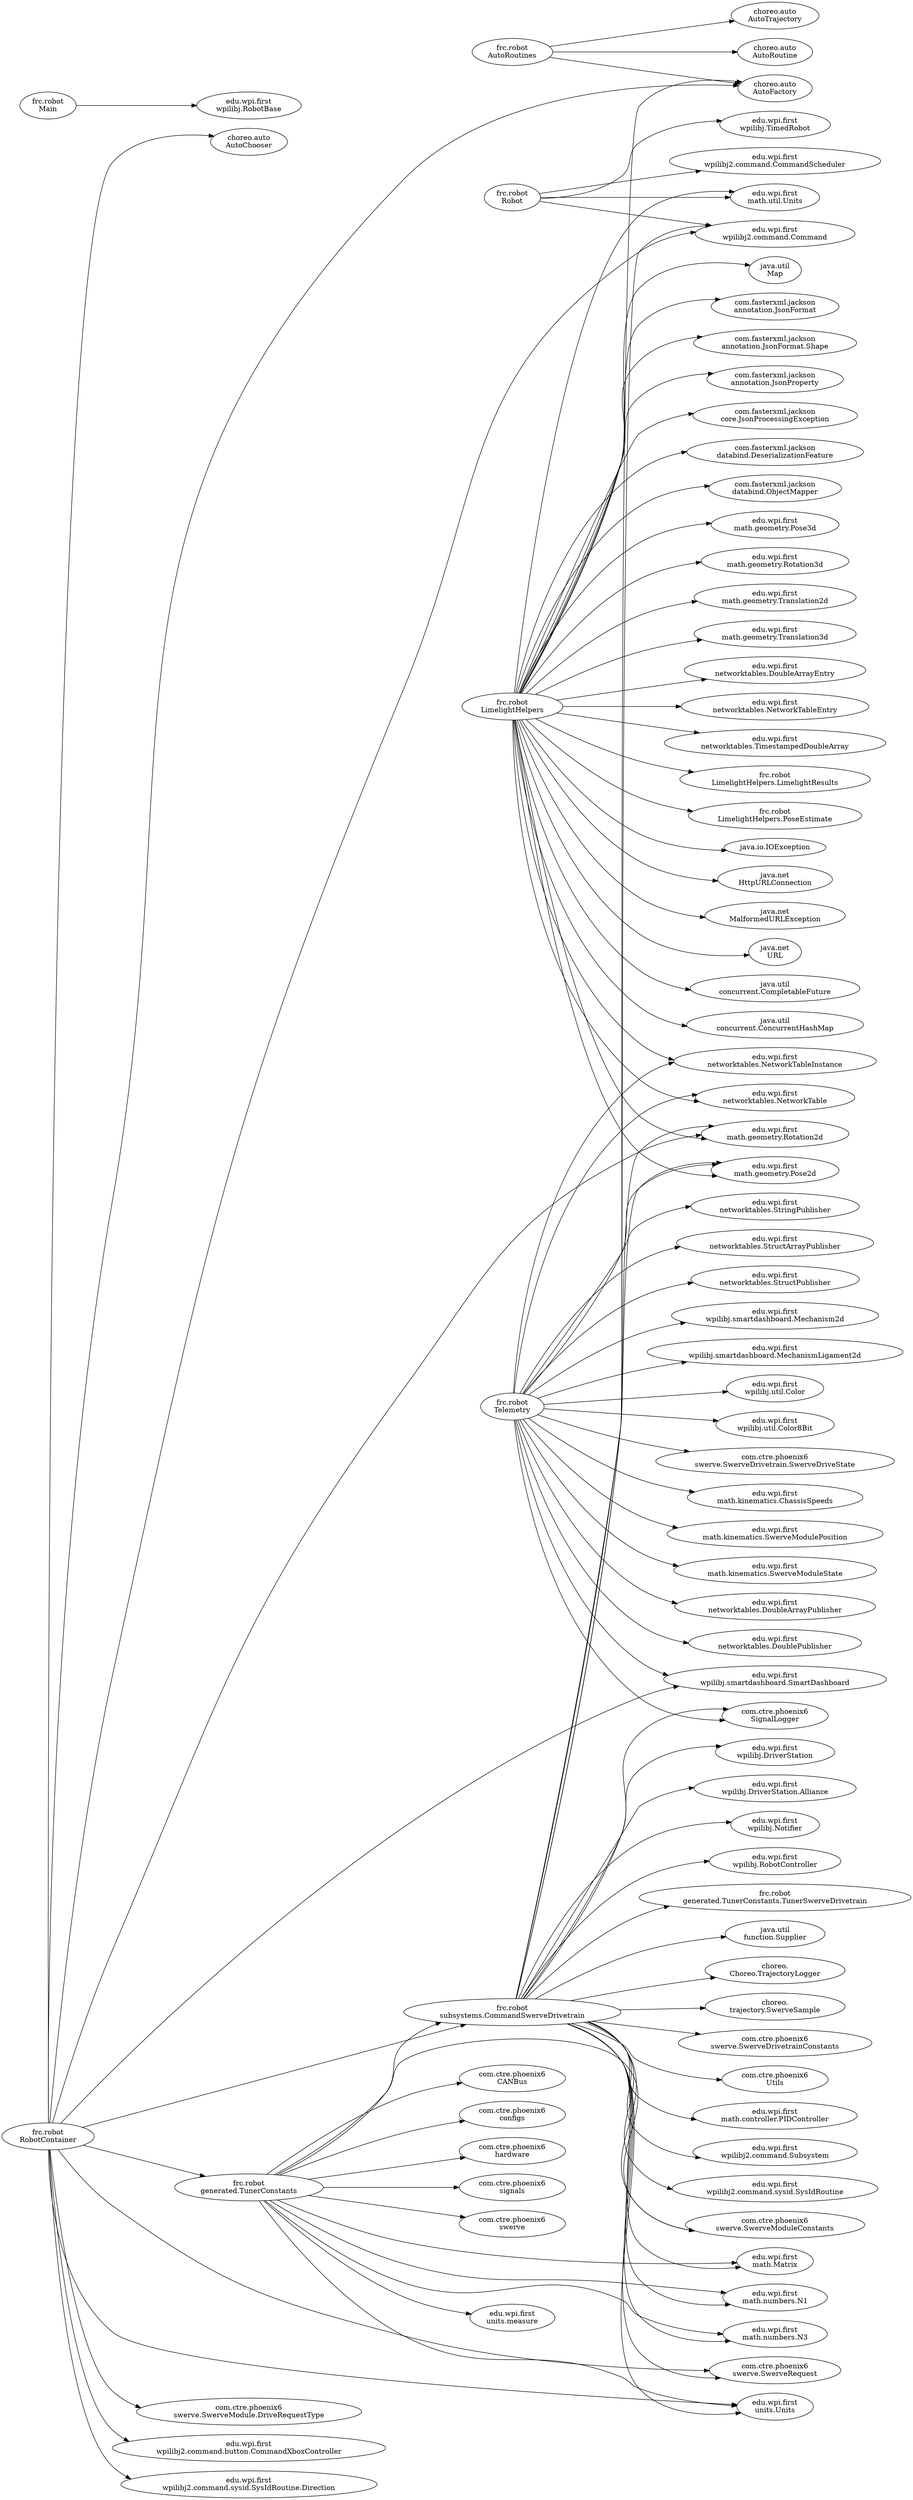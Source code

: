 digraph SwerveWithChoreo {
    rankdir="LR";
    constraint=false;
    choreo_auto_AutoChooser[label="choreo.auto\nAutoChooser"]
    choreo_auto_AutoFactory[label="choreo.auto\nAutoFactory"]
    choreo_auto_AutoRoutine[label="choreo.auto\nAutoRoutine"]
    choreo_auto_AutoTrajectory[label="choreo.auto\nAutoTrajectory"]
    choreo_Choreo_TrajectoryLogger[label="choreo.\nChoreo.TrajectoryLogger"]
    choreo_trajectory_SwerveSample[label="choreo.\ntrajectory.SwerveSample"]
    com_ctre_phoenix6_CANBus[label="com.ctre.phoenix6\nCANBus"]
    com_ctre_phoenix6_configs[label="com.ctre.phoenix6\nconfigs"]
    com_ctre_phoenix6_hardware[label="com.ctre.phoenix6\nhardware"]
    com_ctre_phoenix6_SignalLogger[label="com.ctre.phoenix6\nSignalLogger"]
    com_ctre_phoenix6_signals[label="com.ctre.phoenix6\nsignals"]
    com_ctre_phoenix6_swerve[label="com.ctre.phoenix6\nswerve"]
    com_ctre_phoenix6_swerve_SwerveDrivetrainConstants[label="com.ctre.phoenix6\nswerve.SwerveDrivetrainConstants"]
    com_ctre_phoenix6_swerve_SwerveDrivetrain_SwerveDriveState[label="com.ctre.phoenix6\nswerve.SwerveDrivetrain.SwerveDriveState"]
    com_ctre_phoenix6_swerve_SwerveModuleConstants[label="com.ctre.phoenix6\nswerve.SwerveModuleConstants"]
    com_ctre_phoenix6_swerve_SwerveModule_DriveRequestType[label="com.ctre.phoenix6\nswerve.SwerveModule.DriveRequestType"]
    com_ctre_phoenix6_swerve_SwerveRequest[label="com.ctre.phoenix6\nswerve.SwerveRequest"]
    com_ctre_phoenix6_Utils[label="com.ctre.phoenix6\nUtils"]
    com_fasterxml_jackson_annotation_JsonFormat[label="com.fasterxml.jackson\nannotation.JsonFormat"]
    com_fasterxml_jackson_annotation_JsonFormat_Shape[label="com.fasterxml.jackson\nannotation.JsonFormat.Shape"]
    com_fasterxml_jackson_annotation_JsonProperty[label="com.fasterxml.jackson\nannotation.JsonProperty"]
    com_fasterxml_jackson_core_JsonProcessingException[label="com.fasterxml.jackson\ncore.JsonProcessingException"]
    com_fasterxml_jackson_databind_DeserializationFeature[label="com.fasterxml.jackson\ndatabind.DeserializationFeature"]
    com_fasterxml_jackson_databind_ObjectMapper[label="com.fasterxml.jackson\ndatabind.ObjectMapper"]
    edu_wpi_first_math_controller_PIDController[label="edu.wpi.first\nmath.controller.PIDController"]
    edu_wpi_first_math_geometry_Pose2d[label="edu.wpi.first\nmath.geometry.Pose2d"]
    edu_wpi_first_math_geometry_Pose3d[label="edu.wpi.first\nmath.geometry.Pose3d"]
    edu_wpi_first_math_geometry_Rotation2d[label="edu.wpi.first\nmath.geometry.Rotation2d"]
    edu_wpi_first_math_geometry_Rotation3d[label="edu.wpi.first\nmath.geometry.Rotation3d"]
    edu_wpi_first_math_geometry_Translation2d[label="edu.wpi.first\nmath.geometry.Translation2d"]
    edu_wpi_first_math_geometry_Translation3d[label="edu.wpi.first\nmath.geometry.Translation3d"]
    edu_wpi_first_math_kinematics_ChassisSpeeds[label="edu.wpi.first\nmath.kinematics.ChassisSpeeds"]
    edu_wpi_first_math_kinematics_SwerveModulePosition[label="edu.wpi.first\nmath.kinematics.SwerveModulePosition"]
    edu_wpi_first_math_kinematics_SwerveModuleState[label="edu.wpi.first\nmath.kinematics.SwerveModuleState"]
    edu_wpi_first_math_Matrix[label="edu.wpi.first\nmath.Matrix"]
    edu_wpi_first_math_numbers_N1[label="edu.wpi.first\nmath.numbers.N1"]
    edu_wpi_first_math_numbers_N3[label="edu.wpi.first\nmath.numbers.N3"]
    edu_wpi_first_math_util_Units[label="edu.wpi.first\nmath.util.Units"]
    edu_wpi_first_networktables_DoubleArrayEntry[label="edu.wpi.first\nnetworktables.DoubleArrayEntry"]
    edu_wpi_first_networktables_DoubleArrayPublisher[label="edu.wpi.first\nnetworktables.DoubleArrayPublisher"]
    edu_wpi_first_networktables_DoublePublisher[label="edu.wpi.first\nnetworktables.DoublePublisher"]
    edu_wpi_first_networktables_NetworkTable[label="edu.wpi.first\nnetworktables.NetworkTable"]
    edu_wpi_first_networktables_NetworkTableEntry[label="edu.wpi.first\nnetworktables.NetworkTableEntry"]
    edu_wpi_first_networktables_NetworkTableInstance[label="edu.wpi.first\nnetworktables.NetworkTableInstance"]
    edu_wpi_first_networktables_StringPublisher[label="edu.wpi.first\nnetworktables.StringPublisher"]
    edu_wpi_first_networktables_StructArrayPublisher[label="edu.wpi.first\nnetworktables.StructArrayPublisher"]
    edu_wpi_first_networktables_StructPublisher[label="edu.wpi.first\nnetworktables.StructPublisher"]
    edu_wpi_first_networktables_TimestampedDoubleArray[label="edu.wpi.first\nnetworktables.TimestampedDoubleArray"]
    edu_wpi_first_units_measure[label="edu.wpi.first\nunits.measure"]
    edu_wpi_first_units_Units[label="edu.wpi.first\nunits.Units"]
    edu_wpi_first_wpilibj2_command_button_CommandXboxController[label="edu.wpi.first\nwpilibj2.command.button.CommandXboxController"]
    edu_wpi_first_wpilibj2_command_Command[label="edu.wpi.first\nwpilibj2.command.Command"]
    edu_wpi_first_wpilibj2_command_CommandScheduler[label="edu.wpi.first\nwpilibj2.command.CommandScheduler"]
    edu_wpi_first_wpilibj2_command_Subsystem[label="edu.wpi.first\nwpilibj2.command.Subsystem"]
    edu_wpi_first_wpilibj2_command_sysid_SysIdRoutine[label="edu.wpi.first\nwpilibj2.command.sysid.SysIdRoutine"]
    edu_wpi_first_wpilibj2_command_sysid_SysIdRoutine_Direction[label="edu.wpi.first\nwpilibj2.command.sysid.SysIdRoutine.Direction"]
    edu_wpi_first_wpilibj_DriverStation[label="edu.wpi.first\nwpilibj.DriverStation"]
    edu_wpi_first_wpilibj_DriverStation_Alliance[label="edu.wpi.first\nwpilibj.DriverStation.Alliance"]
    edu_wpi_first_wpilibj_Notifier[label="edu.wpi.first\nwpilibj.Notifier"]
    edu_wpi_first_wpilibj_RobotBase[label="edu.wpi.first\nwpilibj.RobotBase"]
    edu_wpi_first_wpilibj_RobotController[label="edu.wpi.first\nwpilibj.RobotController"]
    edu_wpi_first_wpilibj_smartdashboard_Mechanism2d[label="edu.wpi.first\nwpilibj.smartdashboard.Mechanism2d"]
    edu_wpi_first_wpilibj_smartdashboard_MechanismLigament2d[label="edu.wpi.first\nwpilibj.smartdashboard.MechanismLigament2d"]
    edu_wpi_first_wpilibj_smartdashboard_SmartDashboard[label="edu.wpi.first\nwpilibj.smartdashboard.SmartDashboard"]
    edu_wpi_first_wpilibj_TimedRobot[label="edu.wpi.first\nwpilibj.TimedRobot"]
    edu_wpi_first_wpilibj_util_Color[label="edu.wpi.first\nwpilibj.util.Color"]
    edu_wpi_first_wpilibj_util_Color8Bit[label="edu.wpi.first\nwpilibj.util.Color8Bit"]
    frc_robot_AutoRoutines[label="frc.robot\nAutoRoutines"]
    frc_robot_generated_TunerConstants[label="frc.robot\ngenerated.TunerConstants"]
    frc_robot_generated_TunerConstants_TunerSwerveDrivetrain[label="frc.robot\ngenerated.TunerConstants.TunerSwerveDrivetrain"]
    frc_robot_LimelightHelpers[label="frc.robot\nLimelightHelpers"]
    frc_robot_LimelightHelpers_LimelightResults[label="frc.robot\nLimelightHelpers.LimelightResults"]
    frc_robot_LimelightHelpers_PoseEstimate[label="frc.robot\nLimelightHelpers.PoseEstimate"]
    frc_robot_Main[label="frc.robot\nMain"]
    frc_robot_Robot[label="frc.robot\nRobot"]
    frc_robot_RobotContainer[label="frc.robot\nRobotContainer"]
    frc_robot_subsystems_CommandSwerveDrivetrain[label="frc.robot\nsubsystems.CommandSwerveDrivetrain"]
    frc_robot_Telemetry[label="frc.robot\nTelemetry"]
    java_io_IOException[label="java.io.IOException"]
    java_net_HttpURLConnection[label="java.net\nHttpURLConnection"]
    java_net_MalformedURLException[label="java.net\nMalformedURLException"]
    java_net_URL[label="java.net\nURL"]
    java_util_concurrent_CompletableFuture[label="java.util\nconcurrent.CompletableFuture"]
    java_util_concurrent_ConcurrentHashMap[label="java.util\nconcurrent.ConcurrentHashMap"]
    java_util_function_Supplier[label="java.util\nfunction.Supplier"]
    java_util_Map[label="java.util\nMap"]
    frc_robot_RobotContainer -> edu_wpi_first_units_Units
    frc_robot_RobotContainer -> com_ctre_phoenix6_swerve_SwerveModule_DriveRequestType
    frc_robot_RobotContainer -> com_ctre_phoenix6_swerve_SwerveRequest
    frc_robot_RobotContainer -> choreo_auto_AutoChooser
    frc_robot_RobotContainer -> choreo_auto_AutoFactory
    frc_robot_RobotContainer -> edu_wpi_first_math_geometry_Rotation2d
    frc_robot_RobotContainer -> edu_wpi_first_wpilibj_smartdashboard_SmartDashboard
    frc_robot_RobotContainer -> edu_wpi_first_wpilibj2_command_Command
    frc_robot_RobotContainer -> edu_wpi_first_wpilibj2_command_button_CommandXboxController
    frc_robot_RobotContainer -> edu_wpi_first_wpilibj2_command_sysid_SysIdRoutine_Direction
    frc_robot_RobotContainer -> frc_robot_generated_TunerConstants
    frc_robot_RobotContainer -> frc_robot_subsystems_CommandSwerveDrivetrain
    frc_robot_LimelightHelpers -> edu_wpi_first_networktables_DoubleArrayEntry
    frc_robot_LimelightHelpers -> edu_wpi_first_networktables_NetworkTable
    frc_robot_LimelightHelpers -> edu_wpi_first_networktables_NetworkTableEntry
    frc_robot_LimelightHelpers -> edu_wpi_first_networktables_NetworkTableInstance
    frc_robot_LimelightHelpers -> edu_wpi_first_networktables_TimestampedDoubleArray
    frc_robot_LimelightHelpers -> frc_robot_LimelightHelpers_LimelightResults
    frc_robot_LimelightHelpers -> frc_robot_LimelightHelpers_PoseEstimate
    frc_robot_LimelightHelpers -> edu_wpi_first_math_geometry_Pose2d
    frc_robot_LimelightHelpers -> edu_wpi_first_math_geometry_Pose3d
    frc_robot_LimelightHelpers -> edu_wpi_first_math_geometry_Rotation2d
    frc_robot_LimelightHelpers -> edu_wpi_first_math_geometry_Translation3d
    frc_robot_LimelightHelpers -> edu_wpi_first_math_util_Units
    frc_robot_LimelightHelpers -> edu_wpi_first_math_geometry_Rotation3d
    frc_robot_LimelightHelpers -> edu_wpi_first_math_geometry_Translation2d
    frc_robot_LimelightHelpers -> java_io_IOException
    frc_robot_LimelightHelpers -> java_net_HttpURLConnection
    frc_robot_LimelightHelpers -> java_net_MalformedURLException
    frc_robot_LimelightHelpers -> java_net_URL
    frc_robot_LimelightHelpers -> java_util_Map
    frc_robot_LimelightHelpers -> java_util_concurrent_CompletableFuture
    frc_robot_LimelightHelpers -> com_fasterxml_jackson_annotation_JsonFormat
    frc_robot_LimelightHelpers -> com_fasterxml_jackson_annotation_JsonFormat_Shape
    frc_robot_LimelightHelpers -> com_fasterxml_jackson_annotation_JsonProperty
    frc_robot_LimelightHelpers -> com_fasterxml_jackson_core_JsonProcessingException
    frc_robot_LimelightHelpers -> com_fasterxml_jackson_databind_DeserializationFeature
    frc_robot_LimelightHelpers -> com_fasterxml_jackson_databind_ObjectMapper
    frc_robot_LimelightHelpers -> java_util_concurrent_ConcurrentHashMap
    frc_robot_Robot -> edu_wpi_first_math_util_Units
    frc_robot_Robot -> edu_wpi_first_wpilibj_TimedRobot
    frc_robot_Robot -> edu_wpi_first_wpilibj2_command_Command
    frc_robot_Robot -> edu_wpi_first_wpilibj2_command_CommandScheduler
    frc_robot_generated_TunerConstants -> edu_wpi_first_units_Units
    frc_robot_generated_TunerConstants -> com_ctre_phoenix6_CANBus
    frc_robot_generated_TunerConstants -> com_ctre_phoenix6_configs
    frc_robot_generated_TunerConstants -> com_ctre_phoenix6_hardware
    frc_robot_generated_TunerConstants -> com_ctre_phoenix6_signals
    frc_robot_generated_TunerConstants -> com_ctre_phoenix6_swerve
    frc_robot_generated_TunerConstants -> com_ctre_phoenix6_swerve_SwerveModuleConstants
    frc_robot_generated_TunerConstants -> edu_wpi_first_math_Matrix
    frc_robot_generated_TunerConstants -> edu_wpi_first_math_numbers_N1
    frc_robot_generated_TunerConstants -> edu_wpi_first_math_numbers_N3
    frc_robot_generated_TunerConstants -> edu_wpi_first_units_measure
    frc_robot_generated_TunerConstants -> frc_robot_subsystems_CommandSwerveDrivetrain
    frc_robot_subsystems_CommandSwerveDrivetrain -> edu_wpi_first_units_Units
    frc_robot_subsystems_CommandSwerveDrivetrain -> java_util_function_Supplier
    frc_robot_subsystems_CommandSwerveDrivetrain -> com_ctre_phoenix6_SignalLogger
    frc_robot_subsystems_CommandSwerveDrivetrain -> com_ctre_phoenix6_Utils
    frc_robot_subsystems_CommandSwerveDrivetrain -> com_ctre_phoenix6_swerve_SwerveDrivetrainConstants
    frc_robot_subsystems_CommandSwerveDrivetrain -> com_ctre_phoenix6_swerve_SwerveModuleConstants
    frc_robot_subsystems_CommandSwerveDrivetrain -> com_ctre_phoenix6_swerve_SwerveRequest
    frc_robot_subsystems_CommandSwerveDrivetrain -> choreo_Choreo_TrajectoryLogger
    frc_robot_subsystems_CommandSwerveDrivetrain -> choreo_auto_AutoFactory
    frc_robot_subsystems_CommandSwerveDrivetrain -> choreo_trajectory_SwerveSample
    frc_robot_subsystems_CommandSwerveDrivetrain -> edu_wpi_first_math_Matrix
    frc_robot_subsystems_CommandSwerveDrivetrain -> edu_wpi_first_math_controller_PIDController
    frc_robot_subsystems_CommandSwerveDrivetrain -> edu_wpi_first_math_geometry_Pose2d
    frc_robot_subsystems_CommandSwerveDrivetrain -> edu_wpi_first_math_geometry_Rotation2d
    frc_robot_subsystems_CommandSwerveDrivetrain -> edu_wpi_first_math_numbers_N1
    frc_robot_subsystems_CommandSwerveDrivetrain -> edu_wpi_first_math_numbers_N3
    frc_robot_subsystems_CommandSwerveDrivetrain -> edu_wpi_first_wpilibj_DriverStation
    frc_robot_subsystems_CommandSwerveDrivetrain -> edu_wpi_first_wpilibj_DriverStation_Alliance
    frc_robot_subsystems_CommandSwerveDrivetrain -> edu_wpi_first_wpilibj_Notifier
    frc_robot_subsystems_CommandSwerveDrivetrain -> edu_wpi_first_wpilibj_RobotController
    frc_robot_subsystems_CommandSwerveDrivetrain -> edu_wpi_first_wpilibj2_command_Command
    frc_robot_subsystems_CommandSwerveDrivetrain -> edu_wpi_first_wpilibj2_command_Subsystem
    frc_robot_subsystems_CommandSwerveDrivetrain -> edu_wpi_first_wpilibj2_command_sysid_SysIdRoutine
    frc_robot_subsystems_CommandSwerveDrivetrain -> frc_robot_generated_TunerConstants_TunerSwerveDrivetrain
    frc_robot_Telemetry -> com_ctre_phoenix6_SignalLogger
    frc_robot_Telemetry -> com_ctre_phoenix6_swerve_SwerveDrivetrain_SwerveDriveState
    frc_robot_Telemetry -> edu_wpi_first_math_geometry_Pose2d
    frc_robot_Telemetry -> edu_wpi_first_math_kinematics_ChassisSpeeds
    frc_robot_Telemetry -> edu_wpi_first_math_kinematics_SwerveModulePosition
    frc_robot_Telemetry -> edu_wpi_first_math_kinematics_SwerveModuleState
    frc_robot_Telemetry -> edu_wpi_first_networktables_DoubleArrayPublisher
    frc_robot_Telemetry -> edu_wpi_first_networktables_DoublePublisher
    frc_robot_Telemetry -> edu_wpi_first_networktables_NetworkTable
    frc_robot_Telemetry -> edu_wpi_first_networktables_NetworkTableInstance
    frc_robot_Telemetry -> edu_wpi_first_networktables_StringPublisher
    frc_robot_Telemetry -> edu_wpi_first_networktables_StructArrayPublisher
    frc_robot_Telemetry -> edu_wpi_first_networktables_StructPublisher
    frc_robot_Telemetry -> edu_wpi_first_wpilibj_smartdashboard_Mechanism2d
    frc_robot_Telemetry -> edu_wpi_first_wpilibj_smartdashboard_MechanismLigament2d
    frc_robot_Telemetry -> edu_wpi_first_wpilibj_smartdashboard_SmartDashboard
    frc_robot_Telemetry -> edu_wpi_first_wpilibj_util_Color
    frc_robot_Telemetry -> edu_wpi_first_wpilibj_util_Color8Bit
    frc_robot_AutoRoutines -> choreo_auto_AutoFactory
    frc_robot_AutoRoutines -> choreo_auto_AutoRoutine
    frc_robot_AutoRoutines -> choreo_auto_AutoTrajectory
    frc_robot_Main -> edu_wpi_first_wpilibj_RobotBase
}
